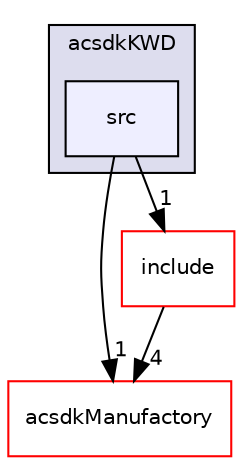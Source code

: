 digraph "/workplace/avs-device-sdk/shared/KWD/acsdkKWD/src" {
  compound=true
  node [ fontsize="10", fontname="Helvetica"];
  edge [ labelfontsize="10", labelfontname="Helvetica"];
  subgraph clusterdir_d1ddccfdf629c6ab811c2ba332cc285a {
    graph [ bgcolor="#ddddee", pencolor="black", label="acsdkKWD" fontname="Helvetica", fontsize="10", URL="dir_d1ddccfdf629c6ab811c2ba332cc285a.html"]
  dir_334a67d6e245bac1e5ba0a5e1f92f6c2 [shape=box, label="src", style="filled", fillcolor="#eeeeff", pencolor="black", URL="dir_334a67d6e245bac1e5ba0a5e1f92f6c2.html"];
  }
  dir_0ca348091c23ede3b6afd50c8666ff04 [shape=box label="acsdkManufactory" fillcolor="white" style="filled" color="red" URL="dir_0ca348091c23ede3b6afd50c8666ff04.html"];
  dir_2a9f9070603c9b09fc9c111a13054f2b [shape=box label="include" fillcolor="white" style="filled" color="red" URL="dir_2a9f9070603c9b09fc9c111a13054f2b.html"];
  dir_334a67d6e245bac1e5ba0a5e1f92f6c2->dir_0ca348091c23ede3b6afd50c8666ff04 [headlabel="1", labeldistance=1.5 headhref="dir_000119_000726.html"];
  dir_334a67d6e245bac1e5ba0a5e1f92f6c2->dir_2a9f9070603c9b09fc9c111a13054f2b [headlabel="1", labeldistance=1.5 headhref="dir_000119_000767.html"];
  dir_2a9f9070603c9b09fc9c111a13054f2b->dir_0ca348091c23ede3b6afd50c8666ff04 [headlabel="4", labeldistance=1.5 headhref="dir_000767_000726.html"];
}
